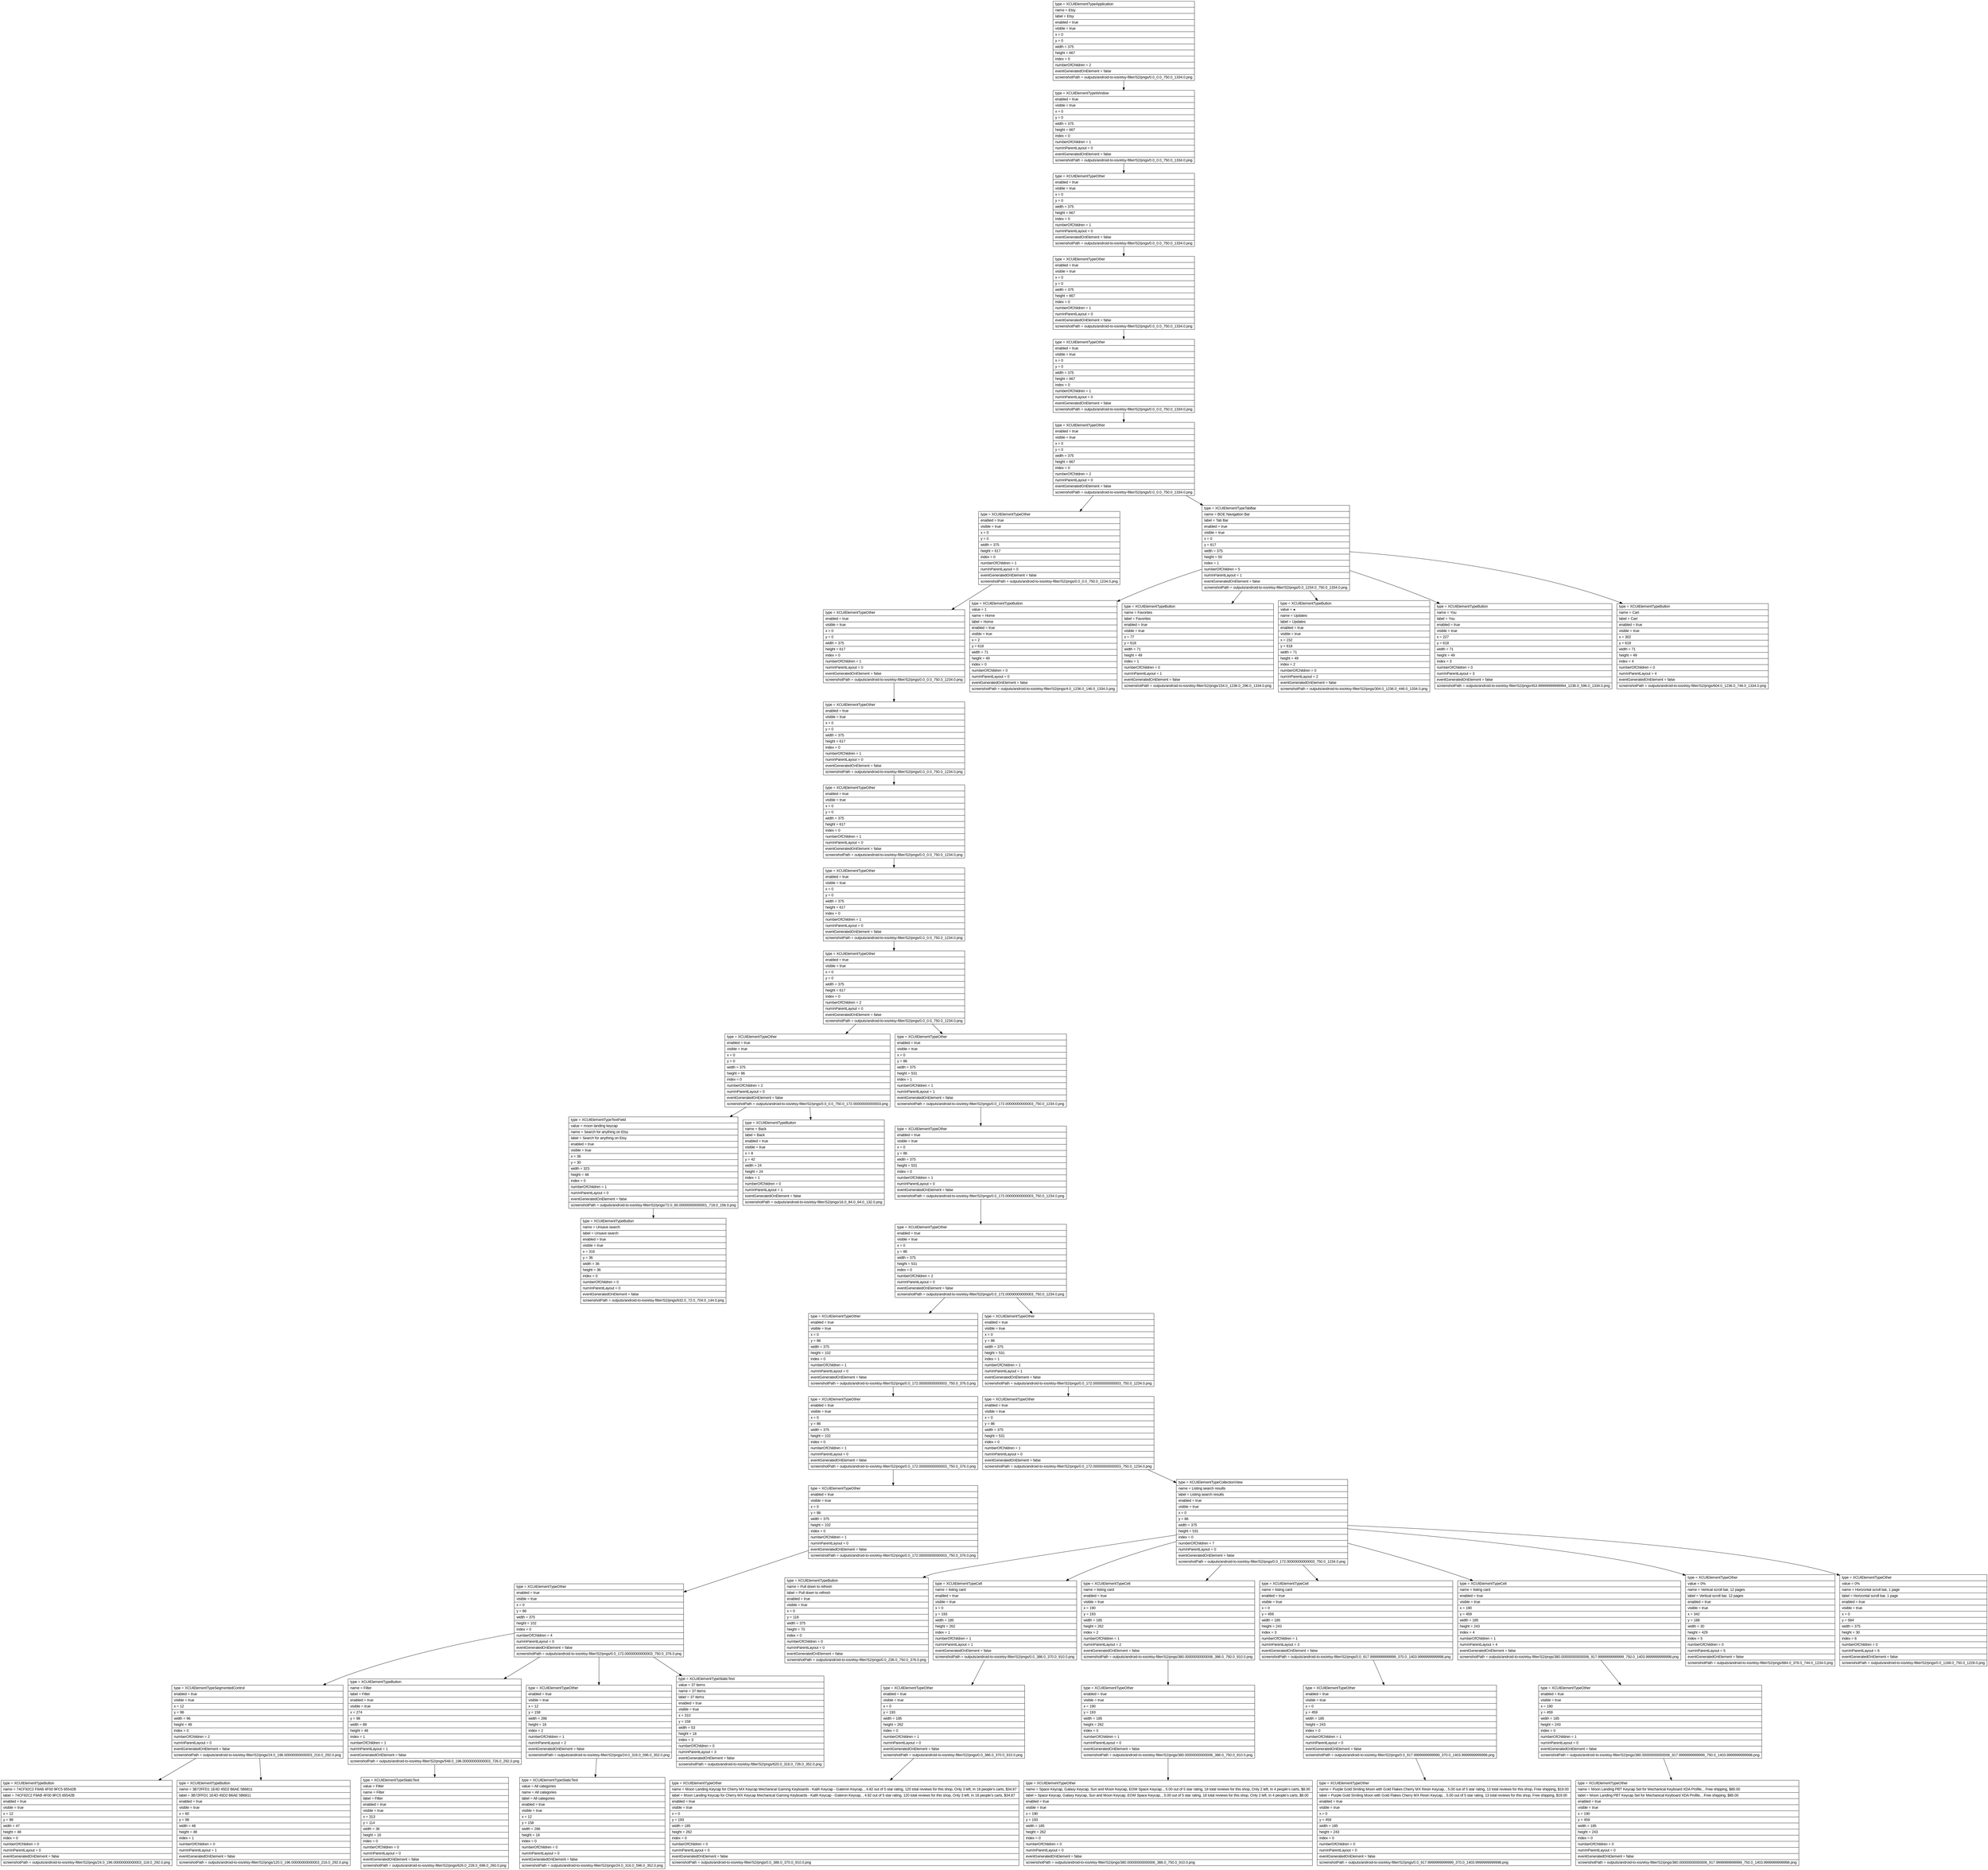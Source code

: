 digraph Layout {

	node [shape=record fontname=Arial];

	0	[label="{type = XCUIElementTypeApplication\l|name = Etsy\l|label = Etsy\l|enabled = true\l|visible = true\l|x = 0\l|y = 0\l|width = 375\l|height = 667\l|index = 0\l|numberOfChildren = 2\l|eventGeneratedOnElement = false \l|screenshotPath = outputs/android-to-ios/etsy-filter/S2/pngs/0.0_0.0_750.0_1334.0.png\l}"]
	1	[label="{type = XCUIElementTypeWindow\l|enabled = true\l|visible = true\l|x = 0\l|y = 0\l|width = 375\l|height = 667\l|index = 0\l|numberOfChildren = 1\l|numInParentLayout = 0\l|eventGeneratedOnElement = false \l|screenshotPath = outputs/android-to-ios/etsy-filter/S2/pngs/0.0_0.0_750.0_1334.0.png\l}"]
	2	[label="{type = XCUIElementTypeOther\l|enabled = true\l|visible = true\l|x = 0\l|y = 0\l|width = 375\l|height = 667\l|index = 0\l|numberOfChildren = 1\l|numInParentLayout = 0\l|eventGeneratedOnElement = false \l|screenshotPath = outputs/android-to-ios/etsy-filter/S2/pngs/0.0_0.0_750.0_1334.0.png\l}"]
	3	[label="{type = XCUIElementTypeOther\l|enabled = true\l|visible = true\l|x = 0\l|y = 0\l|width = 375\l|height = 667\l|index = 0\l|numberOfChildren = 1\l|numInParentLayout = 0\l|eventGeneratedOnElement = false \l|screenshotPath = outputs/android-to-ios/etsy-filter/S2/pngs/0.0_0.0_750.0_1334.0.png\l}"]
	4	[label="{type = XCUIElementTypeOther\l|enabled = true\l|visible = true\l|x = 0\l|y = 0\l|width = 375\l|height = 667\l|index = 0\l|numberOfChildren = 1\l|numInParentLayout = 0\l|eventGeneratedOnElement = false \l|screenshotPath = outputs/android-to-ios/etsy-filter/S2/pngs/0.0_0.0_750.0_1334.0.png\l}"]
	5	[label="{type = XCUIElementTypeOther\l|enabled = true\l|visible = true\l|x = 0\l|y = 0\l|width = 375\l|height = 667\l|index = 0\l|numberOfChildren = 2\l|numInParentLayout = 0\l|eventGeneratedOnElement = false \l|screenshotPath = outputs/android-to-ios/etsy-filter/S2/pngs/0.0_0.0_750.0_1334.0.png\l}"]
	6	[label="{type = XCUIElementTypeOther\l|enabled = true\l|visible = true\l|x = 0\l|y = 0\l|width = 375\l|height = 617\l|index = 0\l|numberOfChildren = 1\l|numInParentLayout = 0\l|eventGeneratedOnElement = false \l|screenshotPath = outputs/android-to-ios/etsy-filter/S2/pngs/0.0_0.0_750.0_1234.0.png\l}"]
	7	[label="{type = XCUIElementTypeTabBar\l|name = BOE Navigation Bar\l|label = Tab Bar\l|enabled = true\l|visible = true\l|x = 0\l|y = 617\l|width = 375\l|height = 50\l|index = 1\l|numberOfChildren = 5\l|numInParentLayout = 1\l|eventGeneratedOnElement = false \l|screenshotPath = outputs/android-to-ios/etsy-filter/S2/pngs/0.0_1234.0_750.0_1334.0.png\l}"]
	8	[label="{type = XCUIElementTypeOther\l|enabled = true\l|visible = true\l|x = 0\l|y = 0\l|width = 375\l|height = 617\l|index = 0\l|numberOfChildren = 1\l|numInParentLayout = 0\l|eventGeneratedOnElement = false \l|screenshotPath = outputs/android-to-ios/etsy-filter/S2/pngs/0.0_0.0_750.0_1234.0.png\l}"]
	9	[label="{type = XCUIElementTypeButton\l|value = 1\l|name = Home\l|label = Home\l|enabled = true\l|visible = true\l|x = 2\l|y = 618\l|width = 71\l|height = 49\l|index = 0\l|numberOfChildren = 0\l|numInParentLayout = 0\l|eventGeneratedOnElement = false \l|screenshotPath = outputs/android-to-ios/etsy-filter/S2/pngs/4.0_1236.0_146.0_1334.0.png\l}"]
	10	[label="{type = XCUIElementTypeButton\l|name = Favorites\l|label = Favorites\l|enabled = true\l|visible = true\l|x = 77\l|y = 618\l|width = 71\l|height = 49\l|index = 1\l|numberOfChildren = 0\l|numInParentLayout = 1\l|eventGeneratedOnElement = false \l|screenshotPath = outputs/android-to-ios/etsy-filter/S2/pngs/154.0_1236.0_296.0_1334.0.png\l}"]
	11	[label="{type = XCUIElementTypeButton\l|value = ●\l|name = Updates\l|label = Updates\l|enabled = true\l|visible = true\l|x = 152\l|y = 618\l|width = 71\l|height = 49\l|index = 2\l|numberOfChildren = 0\l|numInParentLayout = 2\l|eventGeneratedOnElement = false \l|screenshotPath = outputs/android-to-ios/etsy-filter/S2/pngs/304.0_1236.0_446.0_1334.0.png\l}"]
	12	[label="{type = XCUIElementTypeButton\l|name = You\l|label = You\l|enabled = true\l|visible = true\l|x = 227\l|y = 618\l|width = 71\l|height = 49\l|index = 3\l|numberOfChildren = 0\l|numInParentLayout = 3\l|eventGeneratedOnElement = false \l|screenshotPath = outputs/android-to-ios/etsy-filter/S2/pngs/453.99999999999994_1236.0_596.0_1334.0.png\l}"]
	13	[label="{type = XCUIElementTypeButton\l|name = Cart\l|label = Cart\l|enabled = true\l|visible = true\l|x = 302\l|y = 618\l|width = 71\l|height = 49\l|index = 4\l|numberOfChildren = 0\l|numInParentLayout = 4\l|eventGeneratedOnElement = false \l|screenshotPath = outputs/android-to-ios/etsy-filter/S2/pngs/604.0_1236.0_746.0_1334.0.png\l}"]
	14	[label="{type = XCUIElementTypeOther\l|enabled = true\l|visible = true\l|x = 0\l|y = 0\l|width = 375\l|height = 617\l|index = 0\l|numberOfChildren = 1\l|numInParentLayout = 0\l|eventGeneratedOnElement = false \l|screenshotPath = outputs/android-to-ios/etsy-filter/S2/pngs/0.0_0.0_750.0_1234.0.png\l}"]
	15	[label="{type = XCUIElementTypeOther\l|enabled = true\l|visible = true\l|x = 0\l|y = 0\l|width = 375\l|height = 617\l|index = 0\l|numberOfChildren = 1\l|numInParentLayout = 0\l|eventGeneratedOnElement = false \l|screenshotPath = outputs/android-to-ios/etsy-filter/S2/pngs/0.0_0.0_750.0_1234.0.png\l}"]
	16	[label="{type = XCUIElementTypeOther\l|enabled = true\l|visible = true\l|x = 0\l|y = 0\l|width = 375\l|height = 617\l|index = 0\l|numberOfChildren = 1\l|numInParentLayout = 0\l|eventGeneratedOnElement = false \l|screenshotPath = outputs/android-to-ios/etsy-filter/S2/pngs/0.0_0.0_750.0_1234.0.png\l}"]
	17	[label="{type = XCUIElementTypeOther\l|enabled = true\l|visible = true\l|x = 0\l|y = 0\l|width = 375\l|height = 617\l|index = 0\l|numberOfChildren = 2\l|numInParentLayout = 0\l|eventGeneratedOnElement = false \l|screenshotPath = outputs/android-to-ios/etsy-filter/S2/pngs/0.0_0.0_750.0_1234.0.png\l}"]
	18	[label="{type = XCUIElementTypeOther\l|enabled = true\l|visible = true\l|x = 0\l|y = 0\l|width = 375\l|height = 86\l|index = 0\l|numberOfChildren = 2\l|numInParentLayout = 0\l|eventGeneratedOnElement = false \l|screenshotPath = outputs/android-to-ios/etsy-filter/S2/pngs/0.0_0.0_750.0_172.00000000000003.png\l}"]
	19	[label="{type = XCUIElementTypeOther\l|enabled = true\l|visible = true\l|x = 0\l|y = 86\l|width = 375\l|height = 531\l|index = 1\l|numberOfChildren = 1\l|numInParentLayout = 1\l|eventGeneratedOnElement = false \l|screenshotPath = outputs/android-to-ios/etsy-filter/S2/pngs/0.0_172.00000000000003_750.0_1234.0.png\l}"]
	20	[label="{type = XCUIElementTypeTextField\l|value = moon landing keycap\l|name = Search for anything on Etsy\l|label = Search for anything on Etsy\l|enabled = true\l|visible = true\l|x = 36\l|y = 30\l|width = 323\l|height = 48\l|index = 0\l|numberOfChildren = 1\l|numInParentLayout = 0\l|eventGeneratedOnElement = false \l|screenshotPath = outputs/android-to-ios/etsy-filter/S2/pngs/72.0_60.00000000000001_718.0_156.0.png\l}"]
	21	[label="{type = XCUIElementTypeButton\l|name = Back\l|label = Back\l|enabled = true\l|visible = true\l|x = 8\l|y = 42\l|width = 24\l|height = 24\l|index = 1\l|numberOfChildren = 0\l|numInParentLayout = 1\l|eventGeneratedOnElement = false \l|screenshotPath = outputs/android-to-ios/etsy-filter/S2/pngs/16.0_84.0_64.0_132.0.png\l}"]
	22	[label="{type = XCUIElementTypeOther\l|enabled = true\l|visible = true\l|x = 0\l|y = 86\l|width = 375\l|height = 531\l|index = 0\l|numberOfChildren = 1\l|numInParentLayout = 0\l|eventGeneratedOnElement = false \l|screenshotPath = outputs/android-to-ios/etsy-filter/S2/pngs/0.0_172.00000000000003_750.0_1234.0.png\l}"]
	23	[label="{type = XCUIElementTypeButton\l|name = Unsave search\l|label = Unsave search\l|enabled = true\l|visible = true\l|x = 316\l|y = 36\l|width = 36\l|height = 36\l|index = 0\l|numberOfChildren = 0\l|numInParentLayout = 0\l|eventGeneratedOnElement = false \l|screenshotPath = outputs/android-to-ios/etsy-filter/S2/pngs/632.0_72.0_704.0_144.0.png\l}"]
	24	[label="{type = XCUIElementTypeOther\l|enabled = true\l|visible = true\l|x = 0\l|y = 86\l|width = 375\l|height = 531\l|index = 0\l|numberOfChildren = 2\l|numInParentLayout = 0\l|eventGeneratedOnElement = false \l|screenshotPath = outputs/android-to-ios/etsy-filter/S2/pngs/0.0_172.00000000000003_750.0_1234.0.png\l}"]
	25	[label="{type = XCUIElementTypeOther\l|enabled = true\l|visible = true\l|x = 0\l|y = 86\l|width = 375\l|height = 102\l|index = 0\l|numberOfChildren = 1\l|numInParentLayout = 0\l|eventGeneratedOnElement = false \l|screenshotPath = outputs/android-to-ios/etsy-filter/S2/pngs/0.0_172.00000000000003_750.0_376.0.png\l}"]
	26	[label="{type = XCUIElementTypeOther\l|enabled = true\l|visible = true\l|x = 0\l|y = 86\l|width = 375\l|height = 531\l|index = 1\l|numberOfChildren = 1\l|numInParentLayout = 1\l|eventGeneratedOnElement = false \l|screenshotPath = outputs/android-to-ios/etsy-filter/S2/pngs/0.0_172.00000000000003_750.0_1234.0.png\l}"]
	27	[label="{type = XCUIElementTypeOther\l|enabled = true\l|visible = true\l|x = 0\l|y = 86\l|width = 375\l|height = 102\l|index = 0\l|numberOfChildren = 1\l|numInParentLayout = 0\l|eventGeneratedOnElement = false \l|screenshotPath = outputs/android-to-ios/etsy-filter/S2/pngs/0.0_172.00000000000003_750.0_376.0.png\l}"]
	28	[label="{type = XCUIElementTypeOther\l|enabled = true\l|visible = true\l|x = 0\l|y = 86\l|width = 375\l|height = 531\l|index = 0\l|numberOfChildren = 1\l|numInParentLayout = 0\l|eventGeneratedOnElement = false \l|screenshotPath = outputs/android-to-ios/etsy-filter/S2/pngs/0.0_172.00000000000003_750.0_1234.0.png\l}"]
	29	[label="{type = XCUIElementTypeOther\l|enabled = true\l|visible = true\l|x = 0\l|y = 86\l|width = 375\l|height = 102\l|index = 0\l|numberOfChildren = 1\l|numInParentLayout = 0\l|eventGeneratedOnElement = false \l|screenshotPath = outputs/android-to-ios/etsy-filter/S2/pngs/0.0_172.00000000000003_750.0_376.0.png\l}"]
	30	[label="{type = XCUIElementTypeCollectionView\l|name = Listing search results\l|label = Listing search results\l|enabled = true\l|visible = true\l|x = 0\l|y = 86\l|width = 375\l|height = 531\l|index = 0\l|numberOfChildren = 7\l|numInParentLayout = 0\l|eventGeneratedOnElement = false \l|screenshotPath = outputs/android-to-ios/etsy-filter/S2/pngs/0.0_172.00000000000003_750.0_1234.0.png\l}"]
	31	[label="{type = XCUIElementTypeOther\l|enabled = true\l|visible = true\l|x = 0\l|y = 86\l|width = 375\l|height = 102\l|index = 0\l|numberOfChildren = 4\l|numInParentLayout = 0\l|eventGeneratedOnElement = false \l|screenshotPath = outputs/android-to-ios/etsy-filter/S2/pngs/0.0_172.00000000000003_750.0_376.0.png\l}"]
	32	[label="{type = XCUIElementTypeButton\l|name = Pull down to refresh\l|label = Pull down to refresh\l|enabled = true\l|visible = true\l|x = 0\l|y = 118\l|width = 375\l|height = 70\l|index = 0\l|numberOfChildren = 0\l|numInParentLayout = 0\l|eventGeneratedOnElement = false \l|screenshotPath = outputs/android-to-ios/etsy-filter/S2/pngs/0.0_236.0_750.0_376.0.png\l}"]
	33	[label="{type = XCUIElementTypeCell\l|name = listing card\l|enabled = true\l|visible = true\l|x = 0\l|y = 193\l|width = 185\l|height = 262\l|index = 1\l|numberOfChildren = 1\l|numInParentLayout = 1\l|eventGeneratedOnElement = false \l|screenshotPath = outputs/android-to-ios/etsy-filter/S2/pngs/0.0_386.0_370.0_910.0.png\l}"]
	34	[label="{type = XCUIElementTypeCell\l|name = listing card\l|enabled = true\l|visible = true\l|x = 190\l|y = 193\l|width = 185\l|height = 262\l|index = 2\l|numberOfChildren = 1\l|numInParentLayout = 2\l|eventGeneratedOnElement = false \l|screenshotPath = outputs/android-to-ios/etsy-filter/S2/pngs/380.00000000000006_386.0_750.0_910.0.png\l}"]
	35	[label="{type = XCUIElementTypeCell\l|name = listing card\l|enabled = true\l|visible = true\l|x = 0\l|y = 459\l|width = 185\l|height = 243\l|index = 3\l|numberOfChildren = 1\l|numInParentLayout = 3\l|eventGeneratedOnElement = false \l|screenshotPath = outputs/android-to-ios/etsy-filter/S2/pngs/0.0_917.9999999999999_370.0_1403.9999999999998.png\l}"]
	36	[label="{type = XCUIElementTypeCell\l|name = listing card\l|enabled = true\l|visible = true\l|x = 190\l|y = 459\l|width = 185\l|height = 243\l|index = 4\l|numberOfChildren = 1\l|numInParentLayout = 4\l|eventGeneratedOnElement = false \l|screenshotPath = outputs/android-to-ios/etsy-filter/S2/pngs/380.00000000000006_917.9999999999999_750.0_1403.9999999999998.png\l}"]
	37	[label="{type = XCUIElementTypeOther\l|value = 0%\l|name = Vertical scroll bar, 12 pages\l|label = Vertical scroll bar, 12 pages\l|enabled = true\l|visible = true\l|x = 342\l|y = 188\l|width = 30\l|height = 429\l|index = 5\l|numberOfChildren = 0\l|numInParentLayout = 5\l|eventGeneratedOnElement = false \l|screenshotPath = outputs/android-to-ios/etsy-filter/S2/pngs/684.0_376.0_744.0_1234.0.png\l}"]
	38	[label="{type = XCUIElementTypeOther\l|value = 0%\l|name = Horizontal scroll bar, 1 page\l|label = Horizontal scroll bar, 1 page\l|enabled = true\l|visible = true\l|x = 0\l|y = 584\l|width = 375\l|height = 30\l|index = 6\l|numberOfChildren = 0\l|numInParentLayout = 6\l|eventGeneratedOnElement = false \l|screenshotPath = outputs/android-to-ios/etsy-filter/S2/pngs/0.0_1168.0_750.0_1228.0.png\l}"]
	39	[label="{type = XCUIElementTypeSegmentedControl\l|enabled = true\l|visible = true\l|x = 12\l|y = 98\l|width = 96\l|height = 48\l|index = 0\l|numberOfChildren = 2\l|numInParentLayout = 0\l|eventGeneratedOnElement = false \l|screenshotPath = outputs/android-to-ios/etsy-filter/S2/pngs/24.0_196.00000000000003_216.0_292.0.png\l}"]
	40	[label="{type = XCUIElementTypeButton\l|name = Filter\l|label = Filter\l|enabled = true\l|visible = true\l|x = 274\l|y = 98\l|width = 89\l|height = 48\l|index = 1\l|numberOfChildren = 1\l|numInParentLayout = 1\l|eventGeneratedOnElement = false \l|screenshotPath = outputs/android-to-ios/etsy-filter/S2/pngs/548.0_196.00000000000003_726.0_292.0.png\l}"]
	41	[label="{type = XCUIElementTypeOther\l|enabled = true\l|visible = true\l|x = 12\l|y = 158\l|width = 286\l|height = 18\l|index = 2\l|numberOfChildren = 1\l|numInParentLayout = 2\l|eventGeneratedOnElement = false \l|screenshotPath = outputs/android-to-ios/etsy-filter/S2/pngs/24.0_316.0_596.0_352.0.png\l}"]
	42	[label="{type = XCUIElementTypeStaticText\l|value = 37 items\l|name = 37 items\l|label = 37 items\l|enabled = true\l|visible = true\l|x = 310\l|y = 158\l|width = 53\l|height = 18\l|index = 3\l|numberOfChildren = 0\l|numInParentLayout = 3\l|eventGeneratedOnElement = false \l|screenshotPath = outputs/android-to-ios/etsy-filter/S2/pngs/620.0_316.0_726.0_352.0.png\l}"]
	43	[label="{type = XCUIElementTypeOther\l|enabled = true\l|visible = true\l|x = 0\l|y = 193\l|width = 185\l|height = 262\l|index = 0\l|numberOfChildren = 1\l|numInParentLayout = 0\l|eventGeneratedOnElement = false \l|screenshotPath = outputs/android-to-ios/etsy-filter/S2/pngs/0.0_386.0_370.0_910.0.png\l}"]
	44	[label="{type = XCUIElementTypeOther\l|enabled = true\l|visible = true\l|x = 190\l|y = 193\l|width = 185\l|height = 262\l|index = 0\l|numberOfChildren = 1\l|numInParentLayout = 0\l|eventGeneratedOnElement = false \l|screenshotPath = outputs/android-to-ios/etsy-filter/S2/pngs/380.00000000000006_386.0_750.0_910.0.png\l}"]
	45	[label="{type = XCUIElementTypeOther\l|enabled = true\l|visible = true\l|x = 0\l|y = 459\l|width = 185\l|height = 243\l|index = 0\l|numberOfChildren = 1\l|numInParentLayout = 0\l|eventGeneratedOnElement = false \l|screenshotPath = outputs/android-to-ios/etsy-filter/S2/pngs/0.0_917.9999999999999_370.0_1403.9999999999998.png\l}"]
	46	[label="{type = XCUIElementTypeOther\l|enabled = true\l|visible = true\l|x = 190\l|y = 459\l|width = 185\l|height = 243\l|index = 0\l|numberOfChildren = 1\l|numInParentLayout = 0\l|eventGeneratedOnElement = false \l|screenshotPath = outputs/android-to-ios/etsy-filter/S2/pngs/380.00000000000006_917.9999999999999_750.0_1403.9999999999998.png\l}"]
	47	[label="{type = XCUIElementTypeButton\l|name = 74CF92C2 F9AB 4F00 9FC5 65542B\l|label = 74CF92C2 F9AB 4F00 9FC5 65542B\l|enabled = true\l|visible = true\l|x = 12\l|y = 98\l|width = 47\l|height = 48\l|index = 0\l|numberOfChildren = 0\l|numInParentLayout = 0\l|eventGeneratedOnElement = false \l|screenshotPath = outputs/android-to-ios/etsy-filter/S2/pngs/24.0_196.00000000000003_118.0_292.0.png\l}"]
	48	[label="{type = XCUIElementTypeButton\l|name = 3B72FFD1 1E4D 45D2 B6AE 5B6811\l|label = 3B72FFD1 1E4D 45D2 B6AE 5B6811\l|enabled = true\l|visible = true\l|x = 60\l|y = 98\l|width = 48\l|height = 48\l|index = 1\l|numberOfChildren = 0\l|numInParentLayout = 1\l|eventGeneratedOnElement = false \l|screenshotPath = outputs/android-to-ios/etsy-filter/S2/pngs/120.0_196.00000000000003_216.0_292.0.png\l}"]
	49	[label="{type = XCUIElementTypeStaticText\l|value = Filter\l|name = Filter\l|label = Filter\l|enabled = true\l|visible = true\l|x = 313\l|y = 114\l|width = 36\l|height = 16\l|index = 0\l|numberOfChildren = 0\l|numInParentLayout = 0\l|eventGeneratedOnElement = false \l|screenshotPath = outputs/android-to-ios/etsy-filter/S2/pngs/626.0_228.0_698.0_260.0.png\l}"]
	50	[label="{type = XCUIElementTypeStaticText\l|value = All categories\l|name = All categories\l|label = All categories\l|enabled = true\l|visible = true\l|x = 12\l|y = 158\l|width = 286\l|height = 18\l|index = 0\l|numberOfChildren = 0\l|numInParentLayout = 0\l|eventGeneratedOnElement = false \l|screenshotPath = outputs/android-to-ios/etsy-filter/S2/pngs/24.0_316.0_596.0_352.0.png\l}"]
	51	[label="{type = XCUIElementTypeOther\l|name = Moon Landing Keycap for Cherry MX Keycap Mechanical Gaming Keyboards - Kalih Keycap - Gateron Keycap, , 4.82 out of 5 star rating, 120 total reviews for this shop, Only 3 left, In 18 people's carts, $34.87\l|label = Moon Landing Keycap for Cherry MX Keycap Mechanical Gaming Keyboards - Kalih Keycap - Gateron Keycap, , 4.82 out of 5 star rating, 120 total reviews for this shop, Only 3 left, In 18 people's carts, $34.87\l|enabled = true\l|visible = true\l|x = 0\l|y = 193\l|width = 185\l|height = 262\l|index = 0\l|numberOfChildren = 0\l|numInParentLayout = 0\l|eventGeneratedOnElement = false \l|screenshotPath = outputs/android-to-ios/etsy-filter/S2/pngs/0.0_386.0_370.0_910.0.png\l}"]
	52	[label="{type = XCUIElementTypeOther\l|name = Space Keycap, Galaxy Keycap, Sun and Moon Keycap, EOM Space Keycap, , 5.00 out of 5 star rating, 18 total reviews for this shop, Only 2 left, In 4 people's carts, $8.00\l|label = Space Keycap, Galaxy Keycap, Sun and Moon Keycap, EOM Space Keycap, , 5.00 out of 5 star rating, 18 total reviews for this shop, Only 2 left, In 4 people's carts, $8.00\l|enabled = true\l|visible = true\l|x = 190\l|y = 193\l|width = 185\l|height = 262\l|index = 0\l|numberOfChildren = 0\l|numInParentLayout = 0\l|eventGeneratedOnElement = false \l|screenshotPath = outputs/android-to-ios/etsy-filter/S2/pngs/380.00000000000006_386.0_750.0_910.0.png\l}"]
	53	[label="{type = XCUIElementTypeOther\l|name = Purple Gold Smiling Moon with Gold Flakes Cherry MX Resin Keycap, , 5.00 out of 5 star rating, 13 total reviews for this shop, Free shipping, $19.00\l|label = Purple Gold Smiling Moon with Gold Flakes Cherry MX Resin Keycap, , 5.00 out of 5 star rating, 13 total reviews for this shop, Free shipping, $19.00\l|enabled = true\l|visible = true\l|x = 0\l|y = 459\l|width = 185\l|height = 243\l|index = 0\l|numberOfChildren = 0\l|numInParentLayout = 0\l|eventGeneratedOnElement = false \l|screenshotPath = outputs/android-to-ios/etsy-filter/S2/pngs/0.0_917.9999999999999_370.0_1403.9999999999998.png\l}"]
	54	[label="{type = XCUIElementTypeOther\l|name = Moon Landing PBT Keycap Set for Mechanical Keyboard XDA Profile, , Free shipping, $85.00\l|label = Moon Landing PBT Keycap Set for Mechanical Keyboard XDA Profile, , Free shipping, $85.00\l|enabled = true\l|visible = true\l|x = 190\l|y = 459\l|width = 185\l|height = 243\l|index = 0\l|numberOfChildren = 0\l|numInParentLayout = 0\l|eventGeneratedOnElement = false \l|screenshotPath = outputs/android-to-ios/etsy-filter/S2/pngs/380.00000000000006_917.9999999999999_750.0_1403.9999999999998.png\l}"]


	0 -> 1
	1 -> 2
	2 -> 3
	3 -> 4
	4 -> 5
	5 -> 6
	5 -> 7
	6 -> 8
	7 -> 9
	7 -> 10
	7 -> 11
	7 -> 12
	7 -> 13
	8 -> 14
	14 -> 15
	15 -> 16
	16 -> 17
	17 -> 18
	17 -> 19
	18 -> 20
	18 -> 21
	19 -> 22
	20 -> 23
	22 -> 24
	24 -> 25
	24 -> 26
	25 -> 27
	26 -> 28
	27 -> 29
	28 -> 30
	29 -> 31
	30 -> 32
	30 -> 33
	30 -> 34
	30 -> 35
	30 -> 36
	30 -> 37
	30 -> 38
	31 -> 39
	31 -> 40
	31 -> 41
	31 -> 42
	33 -> 43
	34 -> 44
	35 -> 45
	36 -> 46
	39 -> 47
	39 -> 48
	40 -> 49
	41 -> 50
	43 -> 51
	44 -> 52
	45 -> 53
	46 -> 54


}